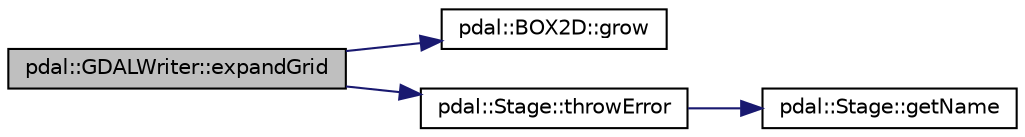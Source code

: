 digraph "pdal::GDALWriter::expandGrid"
{
  edge [fontname="Helvetica",fontsize="10",labelfontname="Helvetica",labelfontsize="10"];
  node [fontname="Helvetica",fontsize="10",shape=record];
  rankdir="LR";
  Node1 [label="pdal::GDALWriter::expandGrid",height=0.2,width=0.4,color="black", fillcolor="grey75", style="filled", fontcolor="black"];
  Node1 -> Node2 [color="midnightblue",fontsize="10",style="solid",fontname="Helvetica"];
  Node2 [label="pdal::BOX2D::grow",height=0.2,width=0.4,color="black", fillcolor="white", style="filled",URL="$classpdal_1_1BOX2D.html#ad7673d05a1323a58e86eb721ae6a3b57"];
  Node1 -> Node3 [color="midnightblue",fontsize="10",style="solid",fontname="Helvetica"];
  Node3 [label="pdal::Stage::throwError",height=0.2,width=0.4,color="black", fillcolor="white", style="filled",URL="$classpdal_1_1Stage.html#abdbd1176da12dfd882d931a43290797f"];
  Node3 -> Node4 [color="midnightblue",fontsize="10",style="solid",fontname="Helvetica"];
  Node4 [label="pdal::Stage::getName",height=0.2,width=0.4,color="black", fillcolor="white", style="filled",URL="$classpdal_1_1Stage.html#a6c81d6fbbac17ebe4cd63806916cc750"];
}
